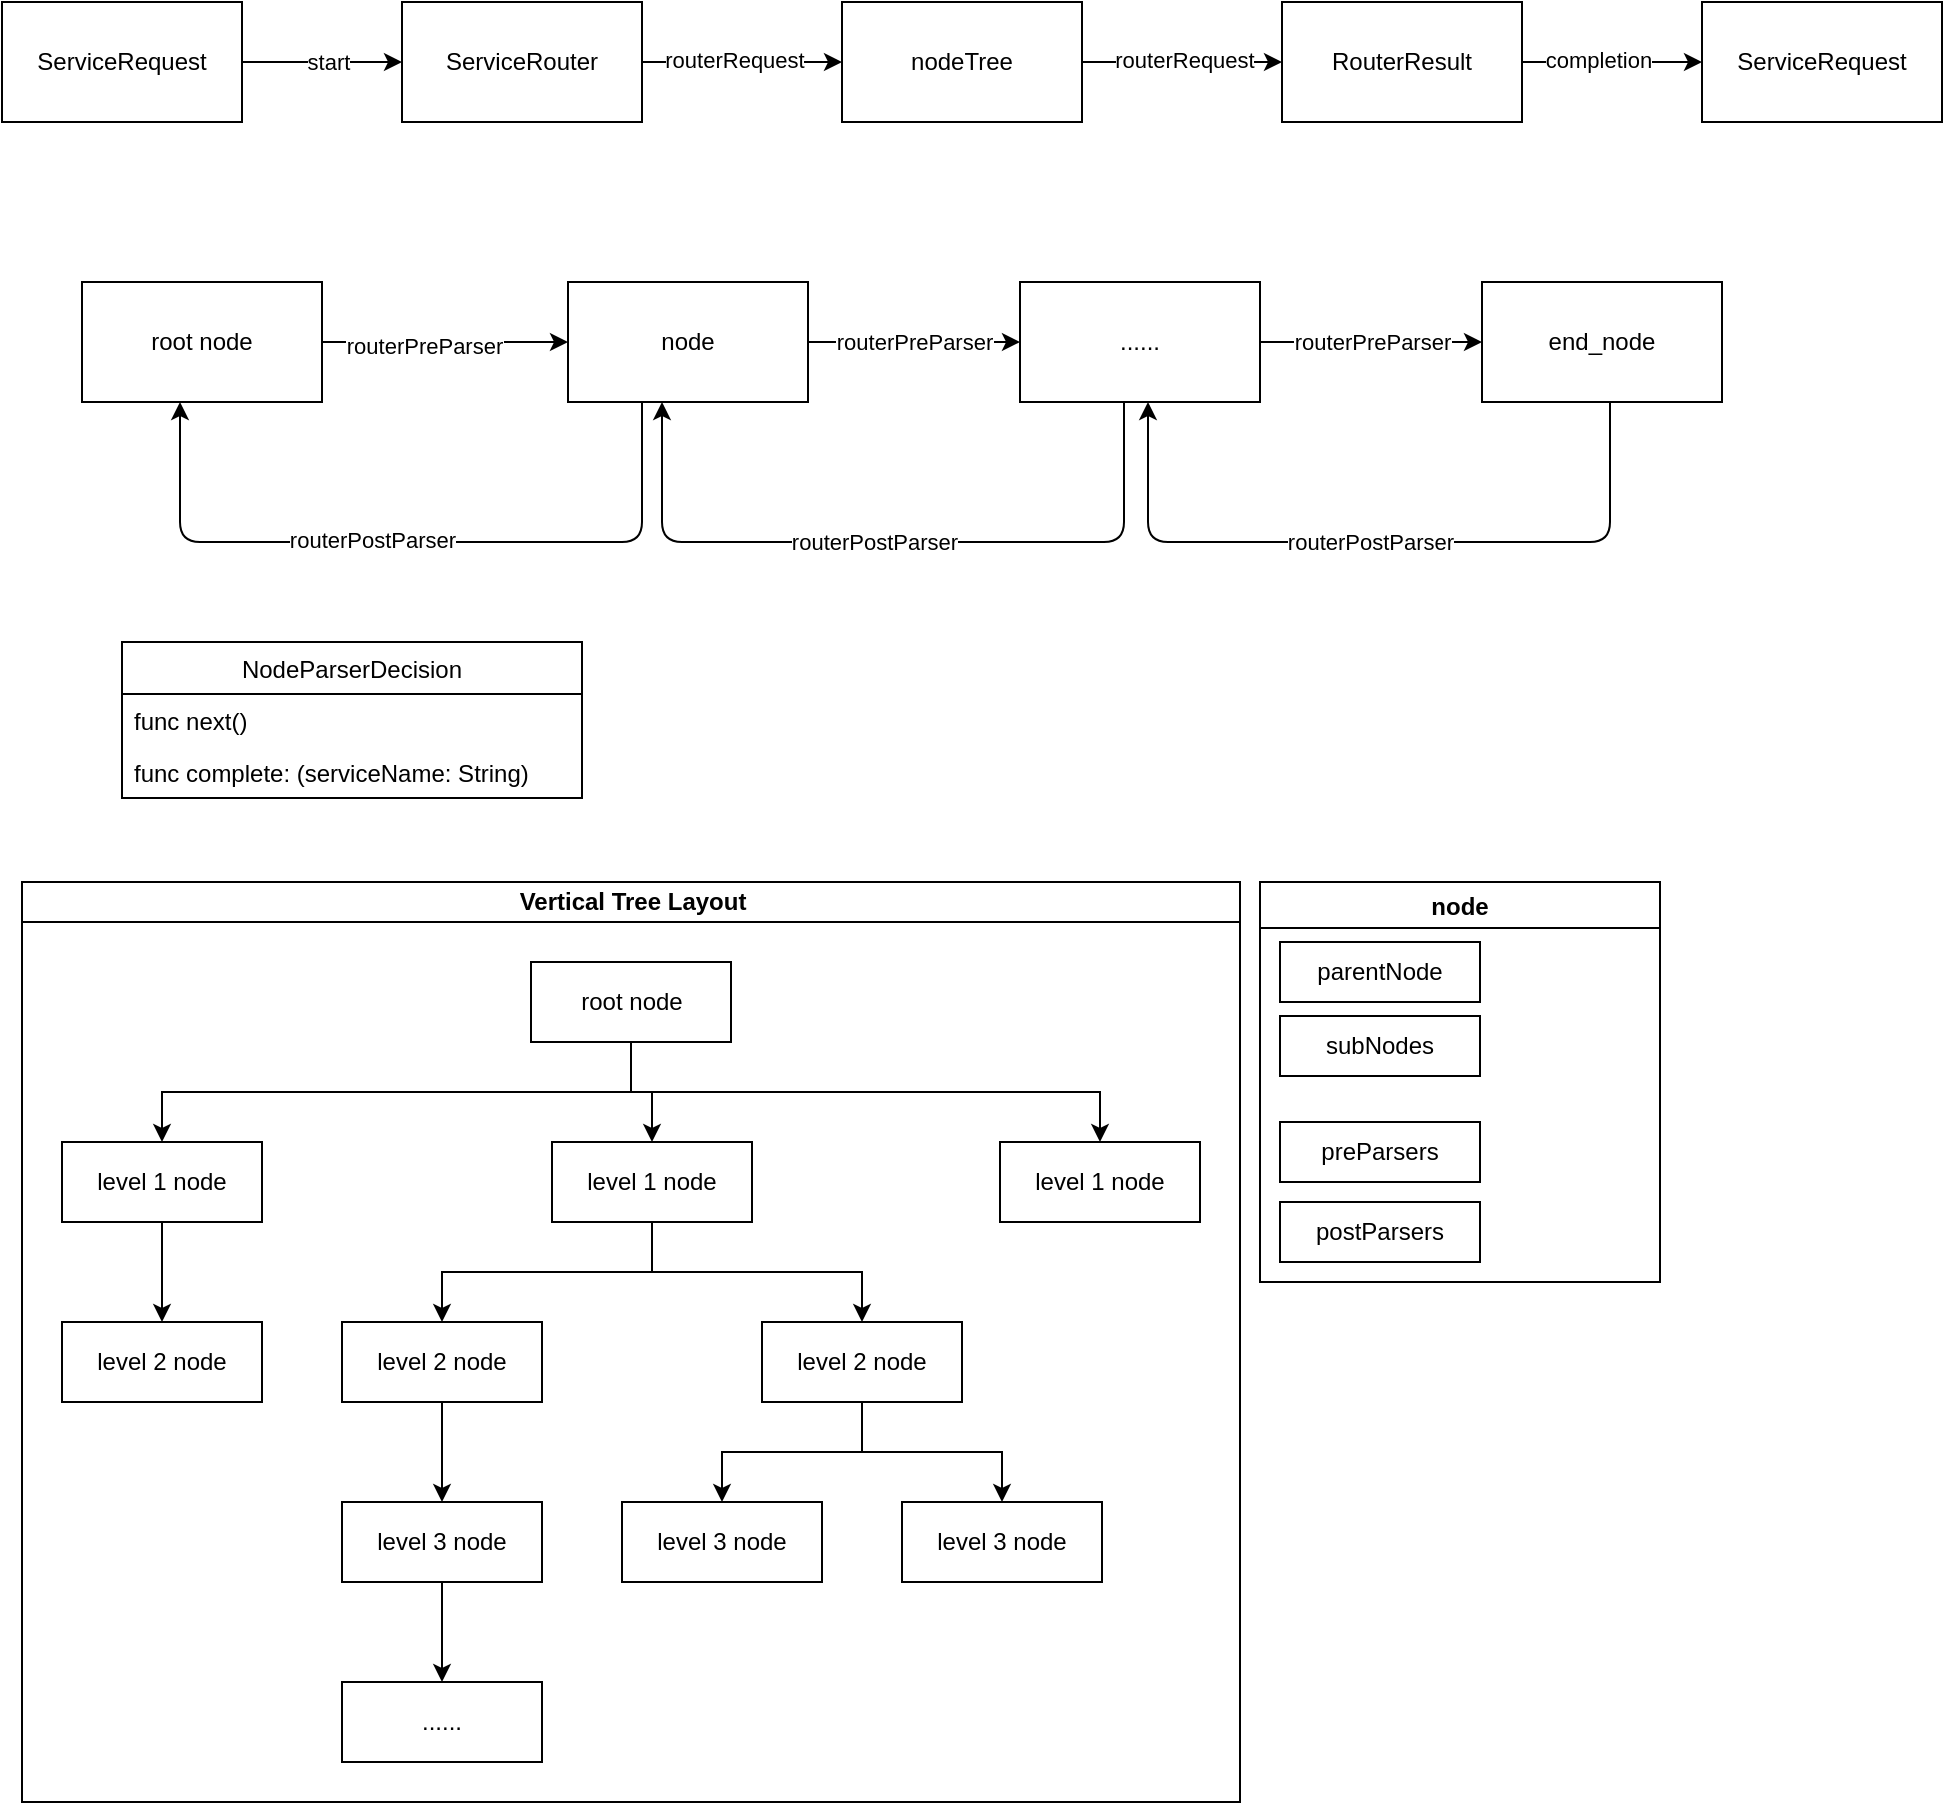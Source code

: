 <mxfile version="14.6.13" type="device"><diagram name="Page-1" id="42789a77-a242-8287-6e28-9cd8cfd52e62"><mxGraphModel dx="1106" dy="997" grid="1" gridSize="10" guides="1" tooltips="1" connect="1" arrows="1" fold="1" page="1" pageScale="1" pageWidth="1654" pageHeight="1169" background="#ffffff" math="0" shadow="0"><root><mxCell id="0"/><mxCell id="1" parent="0"/><mxCell id="EvY69GmajYMV87sN-CE0-36" value="Vertical Tree Layout" style="swimlane;html=1;startSize=20;horizontal=1;childLayout=treeLayout;horizontalTree=0;resizable=0;containerType=tree;" parent="1" vertex="1"><mxGeometry x="190" y="450" width="609" height="460" as="geometry"><mxRectangle x="790" y="110" width="150" height="20" as="alternateBounds"/></mxGeometry></mxCell><mxCell id="EvY69GmajYMV87sN-CE0-37" value="root node" style="whiteSpace=wrap;html=1;" parent="EvY69GmajYMV87sN-CE0-36" vertex="1"><mxGeometry x="254.5" y="40" width="100" height="40" as="geometry"/></mxCell><mxCell id="EvY69GmajYMV87sN-CE0-38" value="level 1 node" style="whiteSpace=wrap;html=1;" parent="EvY69GmajYMV87sN-CE0-36" vertex="1"><mxGeometry x="20" y="130" width="100" height="40" as="geometry"/></mxCell><mxCell id="EvY69GmajYMV87sN-CE0-39" value="" style="edgeStyle=elbowEdgeStyle;elbow=vertical;html=1;rounded=0;" parent="EvY69GmajYMV87sN-CE0-36" source="EvY69GmajYMV87sN-CE0-37" target="EvY69GmajYMV87sN-CE0-38" edge="1"><mxGeometry relative="1" as="geometry"/></mxCell><mxCell id="EvY69GmajYMV87sN-CE0-40" value="level 1 node" style="whiteSpace=wrap;html=1;" parent="EvY69GmajYMV87sN-CE0-36" vertex="1"><mxGeometry x="265" y="130" width="100" height="40" as="geometry"/></mxCell><mxCell id="EvY69GmajYMV87sN-CE0-41" value="" style="edgeStyle=elbowEdgeStyle;elbow=vertical;html=1;rounded=0;" parent="EvY69GmajYMV87sN-CE0-36" source="EvY69GmajYMV87sN-CE0-37" target="EvY69GmajYMV87sN-CE0-40" edge="1"><mxGeometry relative="1" as="geometry"/></mxCell><mxCell id="EvY69GmajYMV87sN-CE0-42" value="" style="edgeStyle=elbowEdgeStyle;elbow=vertical;html=1;rounded=0;" parent="EvY69GmajYMV87sN-CE0-36" source="EvY69GmajYMV87sN-CE0-38" target="EvY69GmajYMV87sN-CE0-43" edge="1"><mxGeometry relative="1" as="geometry"><mxPoint x="517.0" y="190" as="sourcePoint"/></mxGeometry></mxCell><mxCell id="EvY69GmajYMV87sN-CE0-43" value="level 2 node" style="whiteSpace=wrap;html=1;" parent="EvY69GmajYMV87sN-CE0-36" vertex="1"><mxGeometry x="20" y="220" width="100" height="40" as="geometry"/></mxCell><mxCell id="EvY69GmajYMV87sN-CE0-44" value="" style="edgeStyle=elbowEdgeStyle;elbow=vertical;html=1;rounded=0;" parent="EvY69GmajYMV87sN-CE0-36" source="EvY69GmajYMV87sN-CE0-40" target="EvY69GmajYMV87sN-CE0-45" edge="1"><mxGeometry relative="1" as="geometry"><mxPoint x="517.0" y="190" as="sourcePoint"/></mxGeometry></mxCell><mxCell id="EvY69GmajYMV87sN-CE0-45" value="level 2 node" style="whiteSpace=wrap;html=1;" parent="EvY69GmajYMV87sN-CE0-36" vertex="1"><mxGeometry x="160" y="220" width="100" height="40" as="geometry"/></mxCell><mxCell id="EvY69GmajYMV87sN-CE0-46" value="" style="edgeStyle=elbowEdgeStyle;elbow=vertical;html=1;rounded=0;" parent="EvY69GmajYMV87sN-CE0-36" source="EvY69GmajYMV87sN-CE0-37" target="EvY69GmajYMV87sN-CE0-47" edge="1"><mxGeometry relative="1" as="geometry"><mxPoint x="517.0" y="190" as="sourcePoint"/></mxGeometry></mxCell><mxCell id="EvY69GmajYMV87sN-CE0-47" value="level 1 node" style="whiteSpace=wrap;html=1;" parent="EvY69GmajYMV87sN-CE0-36" vertex="1"><mxGeometry x="489" y="130" width="100" height="40" as="geometry"/></mxCell><mxCell id="EvY69GmajYMV87sN-CE0-48" value="" style="edgeStyle=elbowEdgeStyle;elbow=vertical;html=1;rounded=0;" parent="EvY69GmajYMV87sN-CE0-36" source="EvY69GmajYMV87sN-CE0-45" target="EvY69GmajYMV87sN-CE0-49" edge="1"><mxGeometry relative="1" as="geometry"><mxPoint x="657.0" y="280" as="sourcePoint"/></mxGeometry></mxCell><mxCell id="EvY69GmajYMV87sN-CE0-49" value="level 3 node" style="whiteSpace=wrap;html=1;" parent="EvY69GmajYMV87sN-CE0-36" vertex="1"><mxGeometry x="160" y="310" width="100" height="40" as="geometry"/></mxCell><mxCell id="EvY69GmajYMV87sN-CE0-50" value="" style="edgeStyle=elbowEdgeStyle;elbow=vertical;html=1;rounded=0;" parent="EvY69GmajYMV87sN-CE0-36" source="EvY69GmajYMV87sN-CE0-40" target="EvY69GmajYMV87sN-CE0-51" edge="1"><mxGeometry relative="1" as="geometry"><mxPoint x="657.0" y="280" as="sourcePoint"/></mxGeometry></mxCell><mxCell id="EvY69GmajYMV87sN-CE0-51" value="level 2 node" style="whiteSpace=wrap;html=1;" parent="EvY69GmajYMV87sN-CE0-36" vertex="1"><mxGeometry x="370" y="220" width="100" height="40" as="geometry"/></mxCell><mxCell id="EvY69GmajYMV87sN-CE0-52" value="" style="edgeStyle=elbowEdgeStyle;elbow=vertical;html=1;rounded=0;" parent="EvY69GmajYMV87sN-CE0-36" source="EvY69GmajYMV87sN-CE0-49" target="EvY69GmajYMV87sN-CE0-53" edge="1"><mxGeometry relative="1" as="geometry"><mxPoint x="97" y="340" as="sourcePoint"/></mxGeometry></mxCell><mxCell id="EvY69GmajYMV87sN-CE0-53" value="......" style="whiteSpace=wrap;html=1;" parent="EvY69GmajYMV87sN-CE0-36" vertex="1"><mxGeometry x="160" y="400" width="100" height="40" as="geometry"/></mxCell><mxCell id="EvY69GmajYMV87sN-CE0-56" value="" style="edgeStyle=elbowEdgeStyle;elbow=vertical;html=1;rounded=0;" parent="EvY69GmajYMV87sN-CE0-36" source="EvY69GmajYMV87sN-CE0-51" target="EvY69GmajYMV87sN-CE0-57" edge="1"><mxGeometry relative="1" as="geometry"><mxPoint x="167" y="250" as="sourcePoint"/></mxGeometry></mxCell><mxCell id="EvY69GmajYMV87sN-CE0-57" value="level 3 node" style="whiteSpace=wrap;html=1;" parent="EvY69GmajYMV87sN-CE0-36" vertex="1"><mxGeometry x="300" y="310" width="100" height="40" as="geometry"/></mxCell><mxCell id="EvY69GmajYMV87sN-CE0-58" value="" style="edgeStyle=elbowEdgeStyle;elbow=vertical;html=1;rounded=0;" parent="EvY69GmajYMV87sN-CE0-36" source="EvY69GmajYMV87sN-CE0-51" target="EvY69GmajYMV87sN-CE0-59" edge="1"><mxGeometry relative="1" as="geometry"><mxPoint x="237" y="340" as="sourcePoint"/></mxGeometry></mxCell><mxCell id="EvY69GmajYMV87sN-CE0-59" value="level 3 node" style="whiteSpace=wrap;html=1;" parent="EvY69GmajYMV87sN-CE0-36" vertex="1"><mxGeometry x="440" y="310" width="100" height="40" as="geometry"/></mxCell><mxCell id="EvY69GmajYMV87sN-CE0-72" value="node" style="swimlane;" parent="1" vertex="1"><mxGeometry x="809" y="450" width="200" height="200" as="geometry"><mxRectangle x="810" y="560" width="60" height="23" as="alternateBounds"/></mxGeometry></mxCell><mxCell id="EvY69GmajYMV87sN-CE0-77" value="&lt;span&gt;subNodes&lt;/span&gt;" style="whiteSpace=wrap;html=1;" parent="EvY69GmajYMV87sN-CE0-72" vertex="1"><mxGeometry x="10" y="67" width="100" height="30" as="geometry"/></mxCell><mxCell id="EvY69GmajYMV87sN-CE0-78" value="&lt;span&gt;preParsers&lt;/span&gt;" style="whiteSpace=wrap;html=1;" parent="EvY69GmajYMV87sN-CE0-72" vertex="1"><mxGeometry x="10" y="120" width="100" height="30" as="geometry"/></mxCell><mxCell id="EvY69GmajYMV87sN-CE0-79" value="&lt;span&gt;postParsers&lt;/span&gt;" style="whiteSpace=wrap;html=1;" parent="EvY69GmajYMV87sN-CE0-72" vertex="1"><mxGeometry x="10" y="160" width="100" height="30" as="geometry"/></mxCell><mxCell id="EvY69GmajYMV87sN-CE0-76" value="parentNode" style="whiteSpace=wrap;html=1;" parent="EvY69GmajYMV87sN-CE0-72" vertex="1"><mxGeometry x="10" y="30" width="100" height="30" as="geometry"/></mxCell><mxCell id="I1bfeZkibJm51Td9tPxt-39" value="" style="edgeStyle=orthogonalEdgeStyle;rounded=0;orthogonalLoop=1;jettySize=auto;html=1;" parent="1" source="I1bfeZkibJm51Td9tPxt-41" target="I1bfeZkibJm51Td9tPxt-44" edge="1"><mxGeometry relative="1" as="geometry"/></mxCell><mxCell id="I1bfeZkibJm51Td9tPxt-40" value="start" style="edgeLabel;html=1;align=center;verticalAlign=middle;resizable=0;points=[];" parent="I1bfeZkibJm51Td9tPxt-39" vertex="1" connectable="0"><mxGeometry x="0.06" relative="1" as="geometry"><mxPoint as="offset"/></mxGeometry></mxCell><mxCell id="I1bfeZkibJm51Td9tPxt-41" value="ServiceRequest" style="rounded=0;whiteSpace=wrap;html=1;" parent="1" vertex="1"><mxGeometry x="180" y="10" width="120" height="60" as="geometry"/></mxCell><mxCell id="I1bfeZkibJm51Td9tPxt-42" value="" style="edgeStyle=orthogonalEdgeStyle;rounded=0;orthogonalLoop=1;jettySize=auto;html=1;" parent="1" source="I1bfeZkibJm51Td9tPxt-44" target="I1bfeZkibJm51Td9tPxt-47" edge="1"><mxGeometry relative="1" as="geometry"/></mxCell><mxCell id="I1bfeZkibJm51Td9tPxt-43" value="routerRequest" style="edgeLabel;html=1;align=center;verticalAlign=middle;resizable=0;points=[];" parent="I1bfeZkibJm51Td9tPxt-42" vertex="1" connectable="0"><mxGeometry x="-0.08" y="1" relative="1" as="geometry"><mxPoint as="offset"/></mxGeometry></mxCell><mxCell id="I1bfeZkibJm51Td9tPxt-44" value="ServiceRouter" style="rounded=0;whiteSpace=wrap;html=1;" parent="1" vertex="1"><mxGeometry x="380" y="10" width="120" height="60" as="geometry"/></mxCell><mxCell id="I1bfeZkibJm51Td9tPxt-45" value="" style="edgeStyle=orthogonalEdgeStyle;rounded=0;orthogonalLoop=1;jettySize=auto;html=1;" parent="1" source="I1bfeZkibJm51Td9tPxt-47" target="I1bfeZkibJm51Td9tPxt-50" edge="1"><mxGeometry relative="1" as="geometry"/></mxCell><mxCell id="I1bfeZkibJm51Td9tPxt-46" value="routerRequest" style="edgeLabel;html=1;align=center;verticalAlign=middle;resizable=0;points=[];" parent="I1bfeZkibJm51Td9tPxt-45" vertex="1" connectable="0"><mxGeometry x="0.014" y="1" relative="1" as="geometry"><mxPoint as="offset"/></mxGeometry></mxCell><mxCell id="I1bfeZkibJm51Td9tPxt-47" value="nodeTree" style="rounded=0;whiteSpace=wrap;html=1;" parent="1" vertex="1"><mxGeometry x="600" y="10" width="120" height="60" as="geometry"/></mxCell><mxCell id="I1bfeZkibJm51Td9tPxt-48" value="" style="edgeStyle=orthogonalEdgeStyle;rounded=0;orthogonalLoop=1;jettySize=auto;html=1;" parent="1" source="I1bfeZkibJm51Td9tPxt-50" target="I1bfeZkibJm51Td9tPxt-51" edge="1"><mxGeometry relative="1" as="geometry"/></mxCell><mxCell id="I1bfeZkibJm51Td9tPxt-49" value="completion" style="edgeLabel;html=1;align=center;verticalAlign=middle;resizable=0;points=[];" parent="I1bfeZkibJm51Td9tPxt-48" vertex="1" connectable="0"><mxGeometry x="-0.171" y="1" relative="1" as="geometry"><mxPoint as="offset"/></mxGeometry></mxCell><mxCell id="I1bfeZkibJm51Td9tPxt-50" value="RouterResult" style="rounded=0;whiteSpace=wrap;html=1;" parent="1" vertex="1"><mxGeometry x="820" y="10" width="120" height="60" as="geometry"/></mxCell><mxCell id="I1bfeZkibJm51Td9tPxt-51" value="ServiceRequest" style="rounded=0;whiteSpace=wrap;html=1;" parent="1" vertex="1"><mxGeometry x="1030" y="10" width="120" height="60" as="geometry"/></mxCell><mxCell id="I1bfeZkibJm51Td9tPxt-55" value="" style="edgeStyle=orthogonalEdgeStyle;rounded=0;orthogonalLoop=1;jettySize=auto;html=1;" parent="1" source="I1bfeZkibJm51Td9tPxt-53" target="I1bfeZkibJm51Td9tPxt-54" edge="1"><mxGeometry relative="1" as="geometry"/></mxCell><mxCell id="I1bfeZkibJm51Td9tPxt-56" value="routerPreParser" style="edgeLabel;html=1;align=center;verticalAlign=middle;resizable=0;points=[];" parent="I1bfeZkibJm51Td9tPxt-55" vertex="1" connectable="0"><mxGeometry x="-0.175" y="-2" relative="1" as="geometry"><mxPoint as="offset"/></mxGeometry></mxCell><mxCell id="I1bfeZkibJm51Td9tPxt-53" value="root node&lt;div&gt;&lt;/div&gt;" style="rounded=0;whiteSpace=wrap;html=1;align=center;" parent="1" vertex="1"><mxGeometry x="220" y="150" width="120" height="60" as="geometry"/></mxCell><mxCell id="I1bfeZkibJm51Td9tPxt-59" value="routerPreParser" style="edgeStyle=orthogonalEdgeStyle;rounded=0;orthogonalLoop=1;jettySize=auto;html=1;" parent="1" source="I1bfeZkibJm51Td9tPxt-54" target="I1bfeZkibJm51Td9tPxt-58" edge="1"><mxGeometry relative="1" as="geometry"/></mxCell><mxCell id="I1bfeZkibJm51Td9tPxt-54" value="node&lt;br&gt;&lt;div&gt;&lt;/div&gt;" style="rounded=0;whiteSpace=wrap;html=1;align=center;" parent="1" vertex="1"><mxGeometry x="463" y="150" width="120" height="60" as="geometry"/></mxCell><mxCell id="I1bfeZkibJm51Td9tPxt-61" value="routerPreParser" style="edgeStyle=orthogonalEdgeStyle;rounded=0;orthogonalLoop=1;jettySize=auto;html=1;" parent="1" source="I1bfeZkibJm51Td9tPxt-58" target="I1bfeZkibJm51Td9tPxt-60" edge="1"><mxGeometry relative="1" as="geometry"/></mxCell><mxCell id="I1bfeZkibJm51Td9tPxt-58" value="......&lt;br&gt;&lt;div&gt;&lt;/div&gt;" style="rounded=0;whiteSpace=wrap;html=1;align=center;" parent="1" vertex="1"><mxGeometry x="689" y="150" width="120" height="60" as="geometry"/></mxCell><mxCell id="I1bfeZkibJm51Td9tPxt-60" value="end_node&lt;br&gt;&lt;div&gt;&lt;/div&gt;" style="rounded=0;whiteSpace=wrap;html=1;align=center;" parent="1" vertex="1"><mxGeometry x="920" y="150" width="120" height="60" as="geometry"/></mxCell><mxCell id="I1bfeZkibJm51Td9tPxt-64" value="" style="endArrow=classic;html=1;exitX=0.5;exitY=1;exitDx=0;exitDy=0;entryX=0.5;entryY=1;entryDx=0;entryDy=0;" parent="1" edge="1"><mxGeometry width="50" height="50" relative="1" as="geometry"><mxPoint x="984.0" y="210" as="sourcePoint"/><mxPoint x="753" y="210" as="targetPoint"/><Array as="points"><mxPoint x="984" y="280"/><mxPoint x="753" y="280"/></Array></mxGeometry></mxCell><mxCell id="I1bfeZkibJm51Td9tPxt-67" value="routerPostParser" style="edgeLabel;html=1;align=center;verticalAlign=middle;resizable=0;points=[];" parent="I1bfeZkibJm51Td9tPxt-64" vertex="1" connectable="0"><mxGeometry x="0.025" relative="1" as="geometry"><mxPoint as="offset"/></mxGeometry></mxCell><mxCell id="I1bfeZkibJm51Td9tPxt-65" value="" style="endArrow=classic;html=1;exitX=0.5;exitY=1;exitDx=0;exitDy=0;entryX=0.5;entryY=1;entryDx=0;entryDy=0;" parent="1" edge="1"><mxGeometry width="50" height="50" relative="1" as="geometry"><mxPoint x="741.0" y="210" as="sourcePoint"/><mxPoint x="510" y="210" as="targetPoint"/><Array as="points"><mxPoint x="741" y="280"/><mxPoint x="510" y="280"/></Array></mxGeometry></mxCell><mxCell id="I1bfeZkibJm51Td9tPxt-68" value="routerPostParser" style="edgeLabel;html=1;align=center;verticalAlign=middle;resizable=0;points=[];" parent="I1bfeZkibJm51Td9tPxt-65" vertex="1" connectable="0"><mxGeometry x="0.054" relative="1" as="geometry"><mxPoint as="offset"/></mxGeometry></mxCell><mxCell id="I1bfeZkibJm51Td9tPxt-66" value="" style="endArrow=classic;html=1;exitX=0.5;exitY=1;exitDx=0;exitDy=0;entryX=0.5;entryY=1;entryDx=0;entryDy=0;" parent="1" edge="1"><mxGeometry width="50" height="50" relative="1" as="geometry"><mxPoint x="500.0" y="210" as="sourcePoint"/><mxPoint x="269" y="210" as="targetPoint"/><Array as="points"><mxPoint x="500" y="280"/><mxPoint x="269" y="280"/></Array></mxGeometry></mxCell><mxCell id="I1bfeZkibJm51Td9tPxt-69" value="routerPostParser" style="edgeLabel;html=1;align=center;verticalAlign=middle;resizable=0;points=[];" parent="I1bfeZkibJm51Td9tPxt-66" vertex="1" connectable="0"><mxGeometry x="0.107" y="-1" relative="1" as="geometry"><mxPoint as="offset"/></mxGeometry></mxCell><mxCell id="I1bfeZkibJm51Td9tPxt-70" value="NodeParserDecision" style="swimlane;fontStyle=0;childLayout=stackLayout;horizontal=1;startSize=26;fillColor=none;horizontalStack=0;resizeParent=1;resizeParentMax=0;resizeLast=0;collapsible=1;marginBottom=0;align=center;" parent="1" vertex="1"><mxGeometry x="240" y="330" width="230" height="78" as="geometry"/></mxCell><mxCell id="I1bfeZkibJm51Td9tPxt-71" value="func next()" style="text;strokeColor=none;fillColor=none;align=left;verticalAlign=top;spacingLeft=4;spacingRight=4;overflow=hidden;rotatable=0;points=[[0,0.5],[1,0.5]];portConstraint=eastwest;" parent="I1bfeZkibJm51Td9tPxt-70" vertex="1"><mxGeometry y="26" width="230" height="26" as="geometry"/></mxCell><mxCell id="I1bfeZkibJm51Td9tPxt-73" value="func complete: (serviceName: String) " style="text;strokeColor=none;fillColor=none;align=left;verticalAlign=top;spacingLeft=4;spacingRight=4;overflow=hidden;rotatable=0;points=[[0,0.5],[1,0.5]];portConstraint=eastwest;" parent="I1bfeZkibJm51Td9tPxt-70" vertex="1"><mxGeometry y="52" width="230" height="26" as="geometry"/></mxCell></root></mxGraphModel></diagram></mxfile>